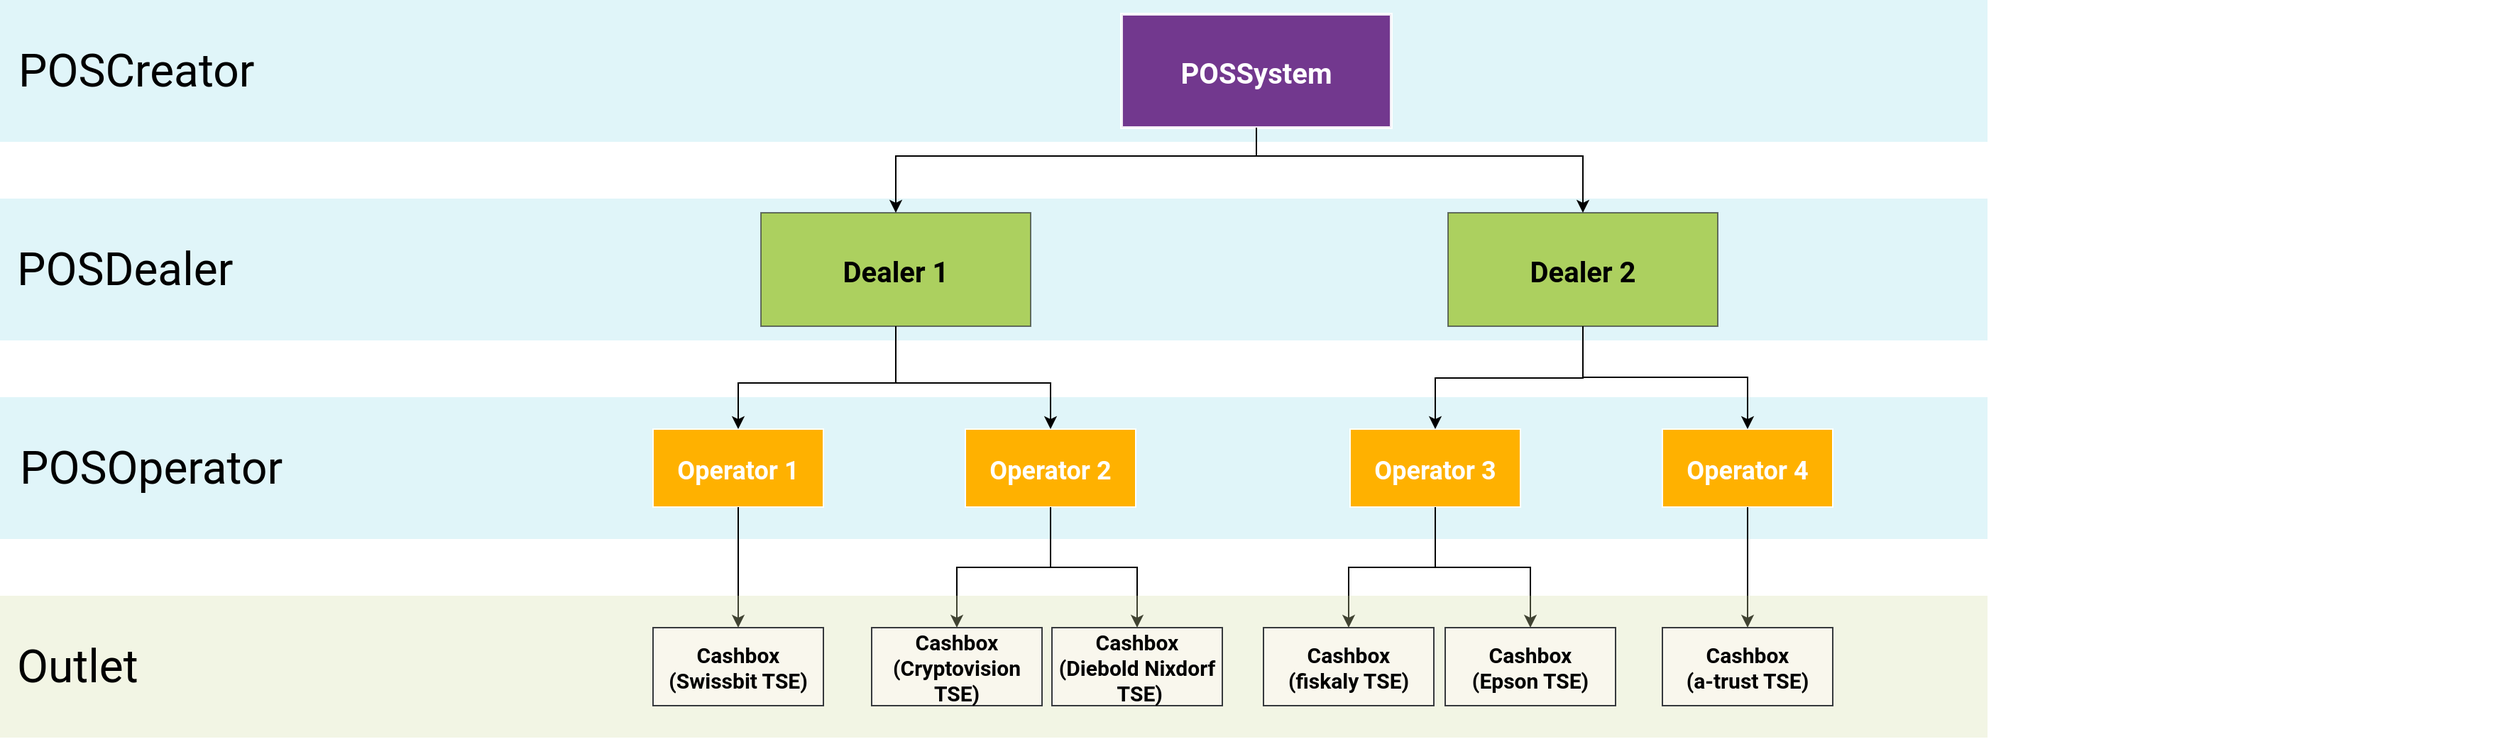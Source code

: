 <mxfile version="13.7.3" type="device"><diagram name="Page-1" id="2c0d36ab-eaac-3732-788b-9136903baeff"><mxGraphModel dx="1106" dy="777" grid="1" gridSize="10" guides="1" tooltips="1" connect="1" arrows="1" fold="1" page="1" pageScale="1.5" pageWidth="1169" pageHeight="827" background="#ffffff" math="0" shadow="0"><root><mxCell id="0"/><mxCell id="1" parent="0"/><mxCell id="Hi-7WwNpGO78nrv4fQ3R-131" value="" style="group" vertex="1" connectable="0" parent="1"><mxGeometry x="160" y="40" width="1400" height="100" as="geometry"/></mxCell><mxCell id="xqAZLxv3Vc2gLsiTw-QS-123" value="" style="strokeColor=none;opacity=30;fillColor=#99dceb;" parent="Hi-7WwNpGO78nrv4fQ3R-131" vertex="1"><mxGeometry width="1400" height="100" as="geometry"/></mxCell><mxCell id="Hi-7WwNpGO78nrv4fQ3R-124" value="&lt;p&gt;&lt;font face=&quot;Roboto&quot; style=&quot;font-size: 32px&quot;&gt;POSCreator&lt;/font&gt;&lt;/p&gt;" style="text;html=1;strokeColor=none;fillColor=none;align=left;verticalAlign=middle;whiteSpace=wrap;rounded=0;" vertex="1" parent="Hi-7WwNpGO78nrv4fQ3R-131"><mxGeometry x="11" y="40" width="270" height="20" as="geometry"/></mxCell><mxCell id="Hi-7WwNpGO78nrv4fQ3R-125" value="POSSystem" style="rounded=0;gradientColor=none;fontColor=#FFFFFF;fontStyle=1;fontFamily=Roboto;fontSize=20;fillColor=#672483;opacity=90;strokeColor=#FFFFFF;strokeWidth=2;fontSource=https%3A%2F%2Ffonts.googleapis.com%2Fcss%3Ffamily%3DRoboto;" vertex="1" parent="Hi-7WwNpGO78nrv4fQ3R-131"><mxGeometry x="790" y="10" width="190" height="80" as="geometry"/></mxCell><mxCell id="Hi-7WwNpGO78nrv4fQ3R-130" value="" style="group;align=left;" vertex="1" connectable="0" parent="1"><mxGeometry x="160" y="180" width="1400" height="100" as="geometry"/></mxCell><mxCell id="Hi-7WwNpGO78nrv4fQ3R-126" value="" style="strokeColor=none;opacity=30;fillColor=#99dceb;" vertex="1" parent="Hi-7WwNpGO78nrv4fQ3R-130"><mxGeometry width="1400" height="100" as="geometry"/></mxCell><mxCell id="Hi-7WwNpGO78nrv4fQ3R-127" value="&lt;p&gt;&lt;font face=&quot;Roboto&quot; style=&quot;font-size: 32px&quot;&gt;POSDealer&lt;/font&gt;&lt;/p&gt;" style="text;html=1;strokeColor=none;fillColor=none;align=left;verticalAlign=middle;whiteSpace=wrap;rounded=0;" vertex="1" parent="Hi-7WwNpGO78nrv4fQ3R-130"><mxGeometry x="10" y="40" width="270" height="20" as="geometry"/></mxCell><mxCell id="Hi-7WwNpGO78nrv4fQ3R-129" value="Dealer 2" style="rounded=0;strokeColor=#36393d;fontStyle=1;fontFamily=Roboto;fontSize=20;fillColor=#96c11f;opacity=70;fontSource=https%3A%2F%2Ffonts.googleapis.com%2Fcss%3Ffamily%3DRoboto;" vertex="1" parent="Hi-7WwNpGO78nrv4fQ3R-130"><mxGeometry x="1020" y="10" width="190" height="80" as="geometry"/></mxCell><mxCell id="Hi-7WwNpGO78nrv4fQ3R-134" value="" style="group;align=left;" vertex="1" connectable="0" parent="1"><mxGeometry x="160" y="320" width="1760" height="100" as="geometry"/></mxCell><mxCell id="Hi-7WwNpGO78nrv4fQ3R-135" value="" style="strokeColor=none;opacity=30;fillColor=#99dceb;" vertex="1" parent="Hi-7WwNpGO78nrv4fQ3R-134"><mxGeometry width="1400" height="100" as="geometry"/></mxCell><mxCell id="Hi-7WwNpGO78nrv4fQ3R-136" value="&lt;p&gt;&lt;font face=&quot;Roboto&quot; style=&quot;font-size: 32px&quot;&gt;POSOperator&lt;/font&gt;&lt;/p&gt;" style="text;html=1;strokeColor=none;fillColor=none;align=left;verticalAlign=middle;whiteSpace=wrap;rounded=0;" vertex="1" parent="Hi-7WwNpGO78nrv4fQ3R-134"><mxGeometry x="12" y="40" width="270" height="20" as="geometry"/></mxCell><mxCell id="Hi-7WwNpGO78nrv4fQ3R-137" value="Operator 1" style="rounded=0;fontStyle=1;fontFamily=Roboto;fontSize=18;fontColor=#ffffff;strokeColor=#FFFFFF;fillColor=#ffb100;fontSource=https%3A%2F%2Ffonts.googleapis.com%2Fcss%3Ffamily%3DRoboto;" vertex="1" parent="Hi-7WwNpGO78nrv4fQ3R-134"><mxGeometry x="460" y="22.5" width="120" height="55" as="geometry"/></mxCell><mxCell id="Hi-7WwNpGO78nrv4fQ3R-144" value="Operator 2" style="rounded=0;fontStyle=1;fontFamily=Roboto;fontSize=18;fontColor=#ffffff;strokeColor=#FFFFFF;fillColor=#ffb100;fontSource=https%3A%2F%2Ffonts.googleapis.com%2Fcss%3Ffamily%3DRoboto;" vertex="1" parent="Hi-7WwNpGO78nrv4fQ3R-134"><mxGeometry x="680" y="22.5" width="120" height="55" as="geometry"/></mxCell><mxCell id="Hi-7WwNpGO78nrv4fQ3R-150" value="Operator 3" style="rounded=0;fontStyle=1;fontFamily=Roboto;fontSize=18;fontColor=#ffffff;strokeColor=#FFFFFF;fillColor=#ffb100;fontSource=https%3A%2F%2Ffonts.googleapis.com%2Fcss%3Ffamily%3DRoboto;" vertex="1" parent="Hi-7WwNpGO78nrv4fQ3R-134"><mxGeometry x="951" y="22.5" width="120" height="55" as="geometry"/></mxCell><mxCell id="Hi-7WwNpGO78nrv4fQ3R-151" value="Operator 4" style="rounded=0;fontStyle=1;fontFamily=Roboto;fontSize=18;fontColor=#ffffff;strokeColor=#FFFFFF;fillColor=#ffb100;fontSource=https%3A%2F%2Ffonts.googleapis.com%2Fcss%3Ffamily%3DRoboto;" vertex="1" parent="Hi-7WwNpGO78nrv4fQ3R-134"><mxGeometry x="1171" y="22.5" width="120" height="55" as="geometry"/></mxCell><object label="" k1="hallo" id="xqAZLxv3Vc2gLsiTw-QS-185"><mxCell style="edgeStyle=elbowEdgeStyle;elbow=vertical;strokeWidth=1;rounded=0;fontColor=#3399FF;fillColor=#dae8fc;entryX=0.5;entryY=0;entryDx=0;entryDy=0;exitX=0.5;exitY=1;exitDx=0;exitDy=0;" parent="1" target="Hi-7WwNpGO78nrv4fQ3R-137" edge="1" source="Hi-7WwNpGO78nrv4fQ3R-128"><mxGeometry x="308" y="258" width="100" height="100" as="geometry"><mxPoint x="484" y="657.5" as="sourcePoint"/><mxPoint x="320" y="772.5" as="targetPoint"/><Array as="points"><mxPoint x="690" y="310"/></Array></mxGeometry></mxCell></object><mxCell id="Hi-7WwNpGO78nrv4fQ3R-128" value="Dealer 1" style="rounded=0;strokeColor=#36393d;fontStyle=1;fontFamily=Roboto;fontSize=20;fillColor=#96c11f;opacity=70;fontSource=https%3A%2F%2Ffonts.googleapis.com%2Fcss%3Ffamily%3DRoboto;" vertex="1" parent="1"><mxGeometry x="696" y="190" width="190" height="80" as="geometry"/></mxCell><object label="" k1="hallo" id="Hi-7WwNpGO78nrv4fQ3R-173"><mxCell style="edgeStyle=elbowEdgeStyle;elbow=vertical;strokeWidth=1;rounded=0;fontColor=#3399FF;fillColor=#dae8fc;entryX=0.5;entryY=0;entryDx=0;entryDy=0;" edge="1" parent="1" source="Hi-7WwNpGO78nrv4fQ3R-125" target="Hi-7WwNpGO78nrv4fQ3R-128"><mxGeometry x="318" y="268" width="100" height="100" as="geometry"><mxPoint x="494" y="667.5" as="sourcePoint"/><mxPoint x="535" y="765" as="targetPoint"/><Array as="points"><mxPoint x="890" y="150"/><mxPoint x="550" y="667.5"/></Array></mxGeometry></mxCell></object><object label="" k1="hallo" id="Hi-7WwNpGO78nrv4fQ3R-174"><mxCell style="edgeStyle=elbowEdgeStyle;elbow=vertical;strokeWidth=1;rounded=0;fontColor=#3399FF;fillColor=#dae8fc;entryX=0.5;entryY=0;entryDx=0;entryDy=0;exitX=0.5;exitY=1;exitDx=0;exitDy=0;" edge="1" parent="1" source="Hi-7WwNpGO78nrv4fQ3R-125" target="Hi-7WwNpGO78nrv4fQ3R-129"><mxGeometry x="334" y="278" width="100" height="100" as="geometry"><mxPoint x="1007" y="129" as="sourcePoint"/><mxPoint x="1260" y="190" as="targetPoint"/><Array as="points"><mxPoint x="1140" y="150"/><mxPoint x="566" y="677.5"/></Array></mxGeometry></mxCell></object><object label="" k1="hallo" id="Hi-7WwNpGO78nrv4fQ3R-175"><mxCell style="edgeStyle=elbowEdgeStyle;elbow=vertical;strokeWidth=1;rounded=0;fontColor=#3399FF;fillColor=#dae8fc;entryX=0.5;entryY=0;entryDx=0;entryDy=0;exitX=0.5;exitY=1;exitDx=0;exitDy=0;" edge="1" parent="1" source="Hi-7WwNpGO78nrv4fQ3R-128" target="Hi-7WwNpGO78nrv4fQ3R-144"><mxGeometry x="318" y="268" width="100" height="100" as="geometry"><mxPoint x="785" y="280" as="sourcePoint"/><mxPoint x="690" y="352.5" as="targetPoint"/><Array as="points"><mxPoint x="840" y="310"/></Array></mxGeometry></mxCell></object><object label="" k1="hallo" id="Hi-7WwNpGO78nrv4fQ3R-176"><mxCell style="edgeStyle=elbowEdgeStyle;elbow=vertical;strokeWidth=1;rounded=0;fontColor=#3399FF;fillColor=#dae8fc;" edge="1" parent="1" source="Hi-7WwNpGO78nrv4fQ3R-137" target="Hi-7WwNpGO78nrv4fQ3R-167"><mxGeometry x="318" y="268" width="100" height="100" as="geometry"><mxPoint x="801" y="280" as="sourcePoint"/><mxPoint x="690" y="352.5" as="targetPoint"/><Array as="points"/></mxGeometry></mxCell></object><object label="" k1="hallo" id="Hi-7WwNpGO78nrv4fQ3R-177"><mxCell style="edgeStyle=elbowEdgeStyle;elbow=vertical;strokeWidth=1;rounded=0;fontColor=#3399FF;fillColor=#dae8fc;exitX=0.5;exitY=1;exitDx=0;exitDy=0;" edge="1" parent="1" source="Hi-7WwNpGO78nrv4fQ3R-144" target="Hi-7WwNpGO78nrv4fQ3R-168"><mxGeometry x="328" y="278" width="100" height="100" as="geometry"><mxPoint x="690" y="407.5" as="sourcePoint"/><mxPoint x="690" y="492.5" as="targetPoint"/><Array as="points"/></mxGeometry></mxCell></object><object label="" k1="hallo" id="Hi-7WwNpGO78nrv4fQ3R-178"><mxCell style="edgeStyle=elbowEdgeStyle;elbow=vertical;strokeWidth=1;rounded=0;fontColor=#3399FF;fillColor=#dae8fc;entryX=0.5;entryY=0;entryDx=0;entryDy=0;exitX=0.5;exitY=1;exitDx=0;exitDy=0;" edge="1" parent="1" source="Hi-7WwNpGO78nrv4fQ3R-144" target="Hi-7WwNpGO78nrv4fQ3R-169"><mxGeometry x="328" y="278" width="100" height="100" as="geometry"><mxPoint x="801" y="280" as="sourcePoint"/><mxPoint x="910" y="352.5" as="targetPoint"/><Array as="points"><mxPoint x="930" y="440"/></Array></mxGeometry></mxCell></object><object label="" k1="hallo" id="Hi-7WwNpGO78nrv4fQ3R-179"><mxCell style="edgeStyle=elbowEdgeStyle;elbow=vertical;strokeWidth=1;rounded=0;fontColor=#3399FF;fillColor=#dae8fc;exitX=0.5;exitY=1;exitDx=0;exitDy=0;entryX=0.5;entryY=0;entryDx=0;entryDy=0;" edge="1" parent="1" source="Hi-7WwNpGO78nrv4fQ3R-150" target="Hi-7WwNpGO78nrv4fQ3R-170"><mxGeometry x="338" y="288" width="100" height="100" as="geometry"><mxPoint x="910" y="407.5" as="sourcePoint"/><mxPoint x="840" y="492.5" as="targetPoint"/><Array as="points"/></mxGeometry></mxCell></object><object label="" k1="hallo" id="Hi-7WwNpGO78nrv4fQ3R-180"><mxCell style="edgeStyle=elbowEdgeStyle;elbow=vertical;strokeWidth=1;rounded=0;fontColor=#3399FF;fillColor=#dae8fc;entryX=0.5;entryY=0;entryDx=0;entryDy=0;exitX=0.5;exitY=1;exitDx=0;exitDy=0;" edge="1" parent="1" source="Hi-7WwNpGO78nrv4fQ3R-150" target="Hi-7WwNpGO78nrv4fQ3R-171"><mxGeometry x="338" y="288" width="100" height="100" as="geometry"><mxPoint x="910" y="407.5" as="sourcePoint"/><mxPoint x="975" y="492.5" as="targetPoint"/><Array as="points"><mxPoint x="1190" y="440"/></Array></mxGeometry></mxCell></object><object label="" k1="hallo" id="Hi-7WwNpGO78nrv4fQ3R-181"><mxCell style="edgeStyle=elbowEdgeStyle;elbow=vertical;strokeWidth=1;rounded=0;fontColor=#3399FF;fillColor=#dae8fc;" edge="1" parent="1" source="Hi-7WwNpGO78nrv4fQ3R-129" target="Hi-7WwNpGO78nrv4fQ3R-150"><mxGeometry x="348" y="298" width="100" height="100" as="geometry"><mxPoint x="1181" y="407.5" as="sourcePoint"/><mxPoint x="1120" y="492.5" as="targetPoint"/><Array as="points"/></mxGeometry></mxCell></object><object label="" k1="hallo" id="Hi-7WwNpGO78nrv4fQ3R-182"><mxCell style="edgeStyle=elbowEdgeStyle;elbow=vertical;strokeWidth=1;rounded=0;fontColor=#3399FF;fillColor=#dae8fc;exitX=0.5;exitY=1;exitDx=0;exitDy=0;entryX=0.5;entryY=0;entryDx=0;entryDy=0;" edge="1" parent="1" source="Hi-7WwNpGO78nrv4fQ3R-129" target="Hi-7WwNpGO78nrv4fQ3R-151"><mxGeometry x="348" y="294" width="100" height="100" as="geometry"><mxPoint x="1275" y="266" as="sourcePoint"/><mxPoint x="1391" y="338.5" as="targetPoint"/><Array as="points"><mxPoint x="1340" y="306"/></Array></mxGeometry></mxCell></object><object label="" k1="hallo" id="Hi-7WwNpGO78nrv4fQ3R-183"><mxCell style="edgeStyle=elbowEdgeStyle;elbow=vertical;strokeWidth=1;rounded=0;fontColor=#3399FF;fillColor=#dae8fc;" edge="1" parent="1" source="Hi-7WwNpGO78nrv4fQ3R-151" target="Hi-7WwNpGO78nrv4fQ3R-172"><mxGeometry x="328" y="278" width="100" height="100" as="geometry"><mxPoint x="1330" y="440" as="sourcePoint"/><mxPoint x="1394" y="483" as="targetPoint"/><Array as="points"/></mxGeometry></mxCell></object><mxCell id="Hi-7WwNpGO78nrv4fQ3R-160" value="" style="group" vertex="1" connectable="0" parent="1"><mxGeometry x="160" y="460" width="1760" height="100" as="geometry"/></mxCell><mxCell id="Hi-7WwNpGO78nrv4fQ3R-161" value="" style="strokeColor=none;opacity=30;fillColor=#d5dfa5;" vertex="1" parent="Hi-7WwNpGO78nrv4fQ3R-160"><mxGeometry width="1400" height="100" as="geometry"/></mxCell><mxCell id="Hi-7WwNpGO78nrv4fQ3R-162" value="&lt;p&gt;&lt;font face=&quot;Roboto&quot; style=&quot;font-size: 32px&quot;&gt;Outlet&lt;/font&gt;&lt;/p&gt;" style="text;html=1;strokeColor=none;fillColor=none;align=left;verticalAlign=middle;whiteSpace=wrap;rounded=0;" vertex="1" parent="Hi-7WwNpGO78nrv4fQ3R-160"><mxGeometry x="10" y="40" width="270" height="20" as="geometry"/></mxCell><mxCell id="Hi-7WwNpGO78nrv4fQ3R-167" value="Cashbox&#10;(Swissbit TSE)" style="rounded=0;fillColor=#f9f7ed;fontStyle=1;fontFamily=Roboto;fontSize=15;strokeColor=#36393d;fontSource=https%3A%2F%2Ffonts.googleapis.com%2Fcss%3Ffamily%3DRoboto;" vertex="1" parent="Hi-7WwNpGO78nrv4fQ3R-160"><mxGeometry x="460" y="22.5" width="120" height="55" as="geometry"/></mxCell><mxCell id="Hi-7WwNpGO78nrv4fQ3R-168" value="Cashbox&#10;(Cryptovision&#10;TSE)" style="rounded=0;fillColor=#f9f7ed;fontStyle=1;fontFamily=Roboto;fontSize=15;strokeColor=#36393d;fontSource=https%3A%2F%2Ffonts.googleapis.com%2Fcss%3Ffamily%3DRoboto;" vertex="1" parent="Hi-7WwNpGO78nrv4fQ3R-160"><mxGeometry x="614" y="22.5" width="120" height="55" as="geometry"/></mxCell><mxCell id="Hi-7WwNpGO78nrv4fQ3R-169" value="Cashbox&#10;(Diebold Nixdorf&#10; TSE)" style="rounded=0;fillColor=#f9f7ed;fontStyle=1;fontFamily=Roboto;fontSize=15;strokeColor=#36393d;fontSource=https%3A%2F%2Ffonts.googleapis.com%2Fcss%3Ffamily%3DRoboto;" vertex="1" parent="Hi-7WwNpGO78nrv4fQ3R-160"><mxGeometry x="741" y="22.5" width="120" height="55" as="geometry"/></mxCell><mxCell id="Hi-7WwNpGO78nrv4fQ3R-170" value="Cashbox&#10;(fiskaly TSE)" style="rounded=0;fillColor=#f9f7ed;fontStyle=1;fontFamily=Roboto;fontSize=15;strokeColor=#36393d;fontSource=https%3A%2F%2Ffonts.googleapis.com%2Fcss%3Ffamily%3DRoboto;" vertex="1" parent="Hi-7WwNpGO78nrv4fQ3R-160"><mxGeometry x="890" y="22.5" width="120" height="55" as="geometry"/></mxCell><mxCell id="Hi-7WwNpGO78nrv4fQ3R-171" value="Cashbox&#10;(Epson TSE)" style="rounded=0;fillColor=#f9f7ed;fontStyle=1;fontFamily=Roboto;fontSize=15;strokeColor=#36393d;fontSource=https%3A%2F%2Ffonts.googleapis.com%2Fcss%3Ffamily%3DRoboto;" vertex="1" parent="Hi-7WwNpGO78nrv4fQ3R-160"><mxGeometry x="1018" y="22.5" width="120" height="55" as="geometry"/></mxCell><mxCell id="Hi-7WwNpGO78nrv4fQ3R-172" value="Cashbox&#10;(a-trust TSE)" style="rounded=0;fillColor=#f9f7ed;fontStyle=1;fontFamily=Roboto;fontSize=15;strokeColor=#36393d;fontSource=https%3A%2F%2Ffonts.googleapis.com%2Fcss%3Ffamily%3DRoboto;" vertex="1" parent="Hi-7WwNpGO78nrv4fQ3R-160"><mxGeometry x="1171" y="22.5" width="120" height="55" as="geometry"/></mxCell></root></mxGraphModel></diagram></mxfile>